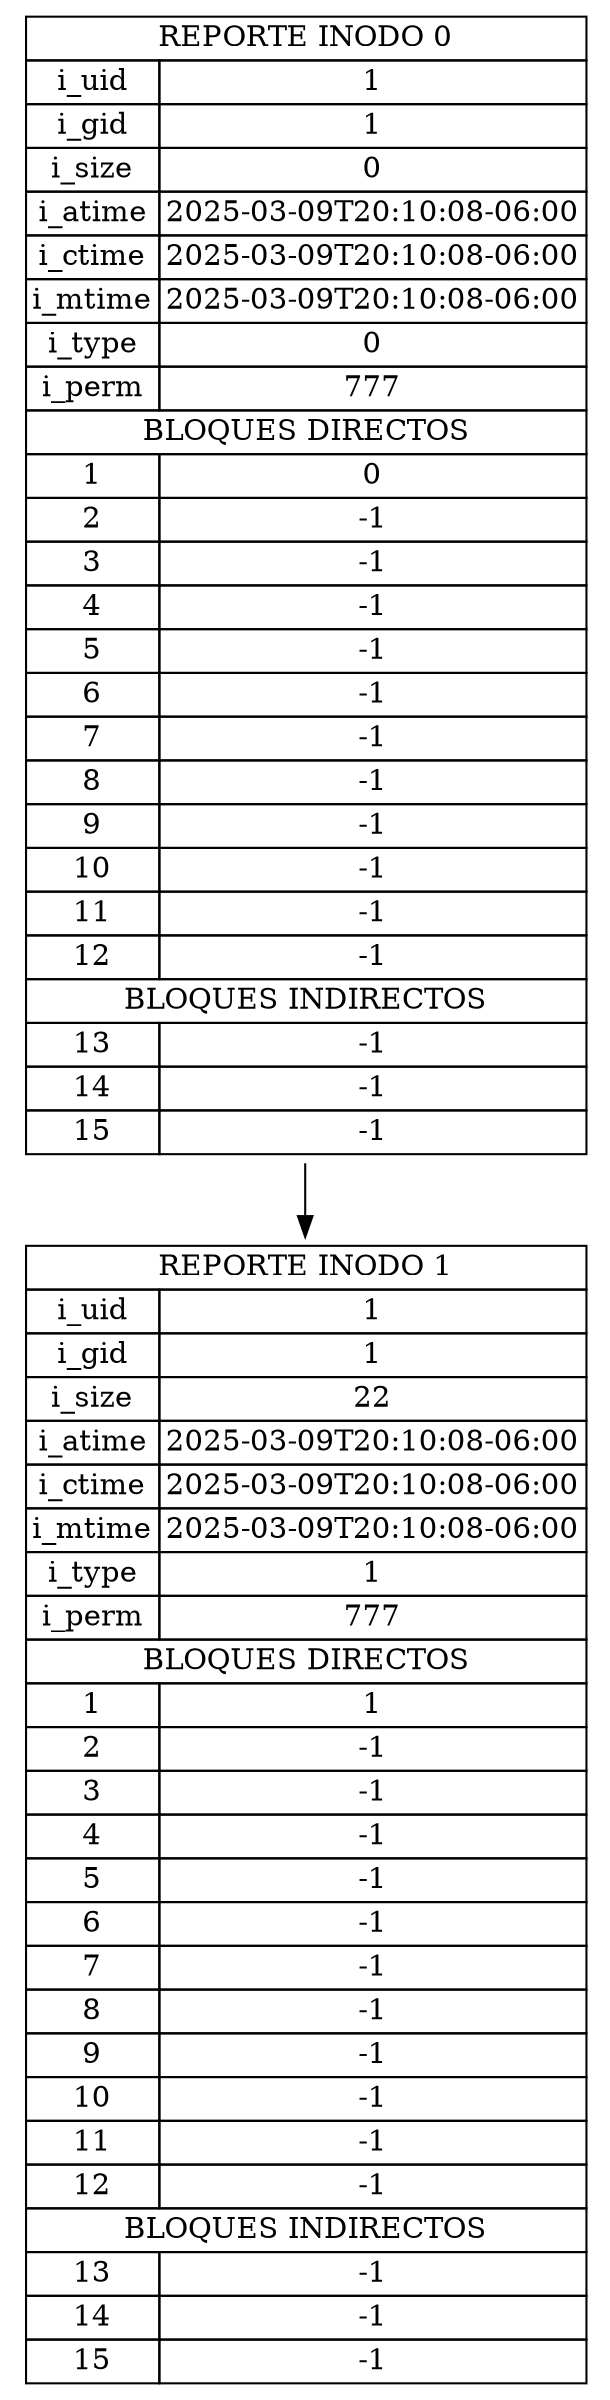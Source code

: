 digraph G {
  node [shape=plaintext]
  inode0 [label=<<TABLE BORDER="0" CELLBORDER="1" CELLSPACING="0">
    <TR><TD COLSPAN="2">REPORTE INODO 0</TD></TR>
    <TR><TD>i_uid</TD><TD>1</TD></TR>
    <TR><TD>i_gid</TD><TD>1</TD></TR>
    <TR><TD>i_size</TD><TD>0</TD></TR>
    <TR><TD>i_atime</TD><TD>2025-03-09T20:10:08-06:00</TD></TR>
    <TR><TD>i_ctime</TD><TD>2025-03-09T20:10:08-06:00</TD></TR>
    <TR><TD>i_mtime</TD><TD>2025-03-09T20:10:08-06:00</TD></TR>
    <TR><TD>i_type</TD><TD>0</TD></TR>
    <TR><TD>i_perm</TD><TD>777</TD></TR>
    <TR><TD COLSPAN="2">BLOQUES DIRECTOS</TD></TR>
    <TR><TD>1</TD><TD>0</TD></TR>
    <TR><TD>2</TD><TD>-1</TD></TR>
    <TR><TD>3</TD><TD>-1</TD></TR>
    <TR><TD>4</TD><TD>-1</TD></TR>
    <TR><TD>5</TD><TD>-1</TD></TR>
    <TR><TD>6</TD><TD>-1</TD></TR>
    <TR><TD>7</TD><TD>-1</TD></TR>
    <TR><TD>8</TD><TD>-1</TD></TR>
    <TR><TD>9</TD><TD>-1</TD></TR>
    <TR><TD>10</TD><TD>-1</TD></TR>
    <TR><TD>11</TD><TD>-1</TD></TR>
    <TR><TD>12</TD><TD>-1</TD></TR>
    <TR><TD COLSPAN="2">BLOQUES INDIRECTOS</TD></TR>
    <TR><TD>13</TD><TD>-1</TD></TR>
    <TR><TD>14</TD><TD>-1</TD></TR>
    <TR><TD>15</TD><TD>-1</TD></TR>
  </TABLE>>];
  inode0 -> inode1;
  inode1 [label=<<TABLE BORDER="0" CELLBORDER="1" CELLSPACING="0">
    <TR><TD COLSPAN="2">REPORTE INODO 1</TD></TR>
    <TR><TD>i_uid</TD><TD>1</TD></TR>
    <TR><TD>i_gid</TD><TD>1</TD></TR>
    <TR><TD>i_size</TD><TD>22</TD></TR>
    <TR><TD>i_atime</TD><TD>2025-03-09T20:10:08-06:00</TD></TR>
    <TR><TD>i_ctime</TD><TD>2025-03-09T20:10:08-06:00</TD></TR>
    <TR><TD>i_mtime</TD><TD>2025-03-09T20:10:08-06:00</TD></TR>
    <TR><TD>i_type</TD><TD>1</TD></TR>
    <TR><TD>i_perm</TD><TD>777</TD></TR>
    <TR><TD COLSPAN="2">BLOQUES DIRECTOS</TD></TR>
    <TR><TD>1</TD><TD>1</TD></TR>
    <TR><TD>2</TD><TD>-1</TD></TR>
    <TR><TD>3</TD><TD>-1</TD></TR>
    <TR><TD>4</TD><TD>-1</TD></TR>
    <TR><TD>5</TD><TD>-1</TD></TR>
    <TR><TD>6</TD><TD>-1</TD></TR>
    <TR><TD>7</TD><TD>-1</TD></TR>
    <TR><TD>8</TD><TD>-1</TD></TR>
    <TR><TD>9</TD><TD>-1</TD></TR>
    <TR><TD>10</TD><TD>-1</TD></TR>
    <TR><TD>11</TD><TD>-1</TD></TR>
    <TR><TD>12</TD><TD>-1</TD></TR>
    <TR><TD COLSPAN="2">BLOQUES INDIRECTOS</TD></TR>
    <TR><TD>13</TD><TD>-1</TD></TR>
    <TR><TD>14</TD><TD>-1</TD></TR>
    <TR><TD>15</TD><TD>-1</TD></TR>
  </TABLE>>];
}
